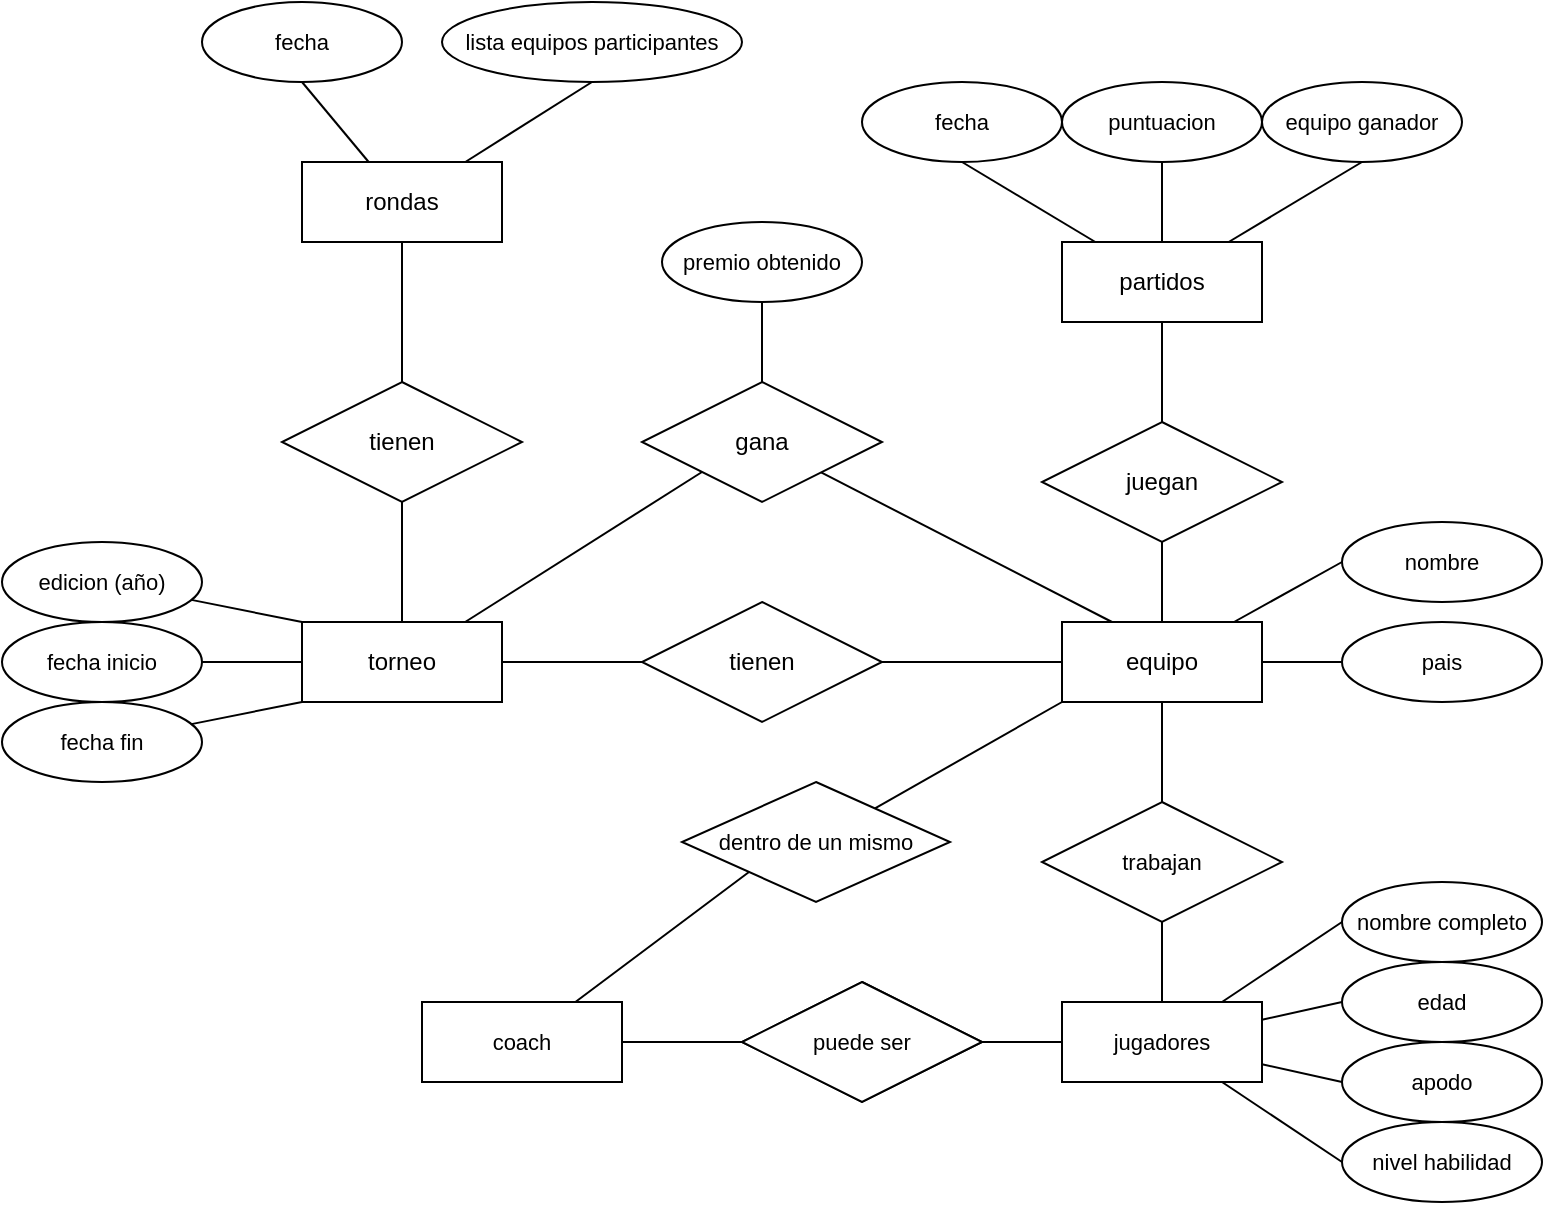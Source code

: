 <mxfile version="24.7.17">
  <diagram name="Página-1" id="QpFmvy-IGzjzQM-zCG0f">
    <mxGraphModel grid="1" page="1" gridSize="10" guides="1" tooltips="1" connect="1" arrows="1" fold="1" pageScale="1" pageWidth="827" pageHeight="1169" math="0" shadow="0">
      <root>
        <mxCell id="0" />
        <mxCell id="1" parent="0" />
        <mxCell id="uTb6xyaymKVgC9_db7KQ-4" style="rounded=0;orthogonalLoop=1;jettySize=auto;html=1;entryX=0;entryY=0.5;entryDx=0;entryDy=0;endArrow=none;endFill=0;" edge="1" parent="1" source="uTb6xyaymKVgC9_db7KQ-1" target="uTb6xyaymKVgC9_db7KQ-2">
          <mxGeometry relative="1" as="geometry" />
        </mxCell>
        <mxCell id="uTb6xyaymKVgC9_db7KQ-26" style="edgeStyle=none;shape=connector;rounded=0;orthogonalLoop=1;jettySize=auto;html=1;entryX=0.5;entryY=1;entryDx=0;entryDy=0;strokeColor=default;align=center;verticalAlign=middle;fontFamily=Helvetica;fontSize=11;fontColor=default;labelBackgroundColor=default;endArrow=none;endFill=0;" edge="1" parent="1" source="uTb6xyaymKVgC9_db7KQ-1" target="uTb6xyaymKVgC9_db7KQ-24">
          <mxGeometry relative="1" as="geometry" />
        </mxCell>
        <mxCell id="uTb6xyaymKVgC9_db7KQ-53" style="edgeStyle=none;shape=connector;rounded=0;orthogonalLoop=1;jettySize=auto;html=1;entryX=0;entryY=1;entryDx=0;entryDy=0;strokeColor=default;align=center;verticalAlign=middle;fontFamily=Helvetica;fontSize=11;fontColor=default;labelBackgroundColor=default;endArrow=none;endFill=0;" edge="1" parent="1" source="uTb6xyaymKVgC9_db7KQ-1" target="uTb6xyaymKVgC9_db7KQ-52">
          <mxGeometry relative="1" as="geometry" />
        </mxCell>
        <mxCell id="uTb6xyaymKVgC9_db7KQ-1" value="torneo" style="whiteSpace=wrap;html=1;align=center;" vertex="1" parent="1">
          <mxGeometry x="90" y="250" width="100" height="40" as="geometry" />
        </mxCell>
        <mxCell id="uTb6xyaymKVgC9_db7KQ-5" style="edgeStyle=none;shape=connector;rounded=0;orthogonalLoop=1;jettySize=auto;html=1;entryX=0;entryY=0.5;entryDx=0;entryDy=0;strokeColor=default;align=center;verticalAlign=middle;fontFamily=Helvetica;fontSize=11;fontColor=default;labelBackgroundColor=default;endArrow=none;endFill=0;" edge="1" parent="1" source="uTb6xyaymKVgC9_db7KQ-2" target="uTb6xyaymKVgC9_db7KQ-3">
          <mxGeometry relative="1" as="geometry" />
        </mxCell>
        <mxCell id="uTb6xyaymKVgC9_db7KQ-2" value="tienen" style="shape=rhombus;perimeter=rhombusPerimeter;whiteSpace=wrap;html=1;align=center;" vertex="1" parent="1">
          <mxGeometry x="260" y="240" width="120" height="60" as="geometry" />
        </mxCell>
        <mxCell id="uTb6xyaymKVgC9_db7KQ-9" style="edgeStyle=none;shape=connector;rounded=0;orthogonalLoop=1;jettySize=auto;html=1;entryX=0;entryY=0.5;entryDx=0;entryDy=0;strokeColor=default;align=center;verticalAlign=middle;fontFamily=Helvetica;fontSize=11;fontColor=default;labelBackgroundColor=default;endArrow=none;endFill=0;" edge="1" parent="1" source="uTb6xyaymKVgC9_db7KQ-3" target="uTb6xyaymKVgC9_db7KQ-6">
          <mxGeometry relative="1" as="geometry" />
        </mxCell>
        <mxCell id="uTb6xyaymKVgC9_db7KQ-10" style="edgeStyle=none;shape=connector;rounded=0;orthogonalLoop=1;jettySize=auto;html=1;entryX=0;entryY=0.5;entryDx=0;entryDy=0;strokeColor=default;align=center;verticalAlign=middle;fontFamily=Helvetica;fontSize=11;fontColor=default;labelBackgroundColor=default;endArrow=none;endFill=0;" edge="1" parent="1" source="uTb6xyaymKVgC9_db7KQ-3" target="uTb6xyaymKVgC9_db7KQ-7">
          <mxGeometry relative="1" as="geometry" />
        </mxCell>
        <mxCell id="uTb6xyaymKVgC9_db7KQ-14" style="edgeStyle=none;shape=connector;rounded=0;orthogonalLoop=1;jettySize=auto;html=1;entryX=0.5;entryY=0;entryDx=0;entryDy=0;strokeColor=default;align=center;verticalAlign=middle;fontFamily=Helvetica;fontSize=11;fontColor=default;labelBackgroundColor=default;endArrow=none;endFill=0;" edge="1" parent="1" source="uTb6xyaymKVgC9_db7KQ-3" target="uTb6xyaymKVgC9_db7KQ-13">
          <mxGeometry relative="1" as="geometry" />
        </mxCell>
        <mxCell id="uTb6xyaymKVgC9_db7KQ-34" style="edgeStyle=none;shape=connector;rounded=0;orthogonalLoop=1;jettySize=auto;html=1;entryX=0.5;entryY=1;entryDx=0;entryDy=0;strokeColor=default;align=center;verticalAlign=middle;fontFamily=Helvetica;fontSize=11;fontColor=default;labelBackgroundColor=default;endArrow=none;endFill=0;" edge="1" parent="1" source="uTb6xyaymKVgC9_db7KQ-3" target="uTb6xyaymKVgC9_db7KQ-32">
          <mxGeometry relative="1" as="geometry" />
        </mxCell>
        <mxCell id="uTb6xyaymKVgC9_db7KQ-3" value="equipo" style="whiteSpace=wrap;html=1;align=center;" vertex="1" parent="1">
          <mxGeometry x="470" y="250" width="100" height="40" as="geometry" />
        </mxCell>
        <mxCell id="uTb6xyaymKVgC9_db7KQ-6" value="nombre" style="ellipse;whiteSpace=wrap;html=1;align=center;fontFamily=Helvetica;fontSize=11;fontColor=default;labelBackgroundColor=default;" vertex="1" parent="1">
          <mxGeometry x="610" y="200" width="100" height="40" as="geometry" />
        </mxCell>
        <mxCell id="uTb6xyaymKVgC9_db7KQ-7" value="pais" style="ellipse;whiteSpace=wrap;html=1;align=center;fontFamily=Helvetica;fontSize=11;fontColor=default;labelBackgroundColor=default;" vertex="1" parent="1">
          <mxGeometry x="610" y="250" width="100" height="40" as="geometry" />
        </mxCell>
        <mxCell id="uTb6xyaymKVgC9_db7KQ-20" style="edgeStyle=none;shape=connector;rounded=0;orthogonalLoop=1;jettySize=auto;html=1;entryX=0;entryY=0.5;entryDx=0;entryDy=0;strokeColor=default;align=center;verticalAlign=middle;fontFamily=Helvetica;fontSize=11;fontColor=default;labelBackgroundColor=default;endArrow=none;endFill=0;" edge="1" parent="1" source="uTb6xyaymKVgC9_db7KQ-12" target="uTb6xyaymKVgC9_db7KQ-16">
          <mxGeometry relative="1" as="geometry" />
        </mxCell>
        <mxCell id="uTb6xyaymKVgC9_db7KQ-21" style="edgeStyle=none;shape=connector;rounded=0;orthogonalLoop=1;jettySize=auto;html=1;entryX=0;entryY=0.5;entryDx=0;entryDy=0;strokeColor=default;align=center;verticalAlign=middle;fontFamily=Helvetica;fontSize=11;fontColor=default;labelBackgroundColor=default;endArrow=none;endFill=0;" edge="1" parent="1" source="uTb6xyaymKVgC9_db7KQ-12" target="uTb6xyaymKVgC9_db7KQ-17">
          <mxGeometry relative="1" as="geometry" />
        </mxCell>
        <mxCell id="uTb6xyaymKVgC9_db7KQ-22" style="edgeStyle=none;shape=connector;rounded=0;orthogonalLoop=1;jettySize=auto;html=1;entryX=0;entryY=0.5;entryDx=0;entryDy=0;strokeColor=default;align=center;verticalAlign=middle;fontFamily=Helvetica;fontSize=11;fontColor=default;labelBackgroundColor=default;endArrow=none;endFill=0;" edge="1" parent="1" source="uTb6xyaymKVgC9_db7KQ-12" target="uTb6xyaymKVgC9_db7KQ-18">
          <mxGeometry relative="1" as="geometry" />
        </mxCell>
        <mxCell id="uTb6xyaymKVgC9_db7KQ-23" style="edgeStyle=none;shape=connector;rounded=0;orthogonalLoop=1;jettySize=auto;html=1;entryX=0;entryY=0.5;entryDx=0;entryDy=0;strokeColor=default;align=center;verticalAlign=middle;fontFamily=Helvetica;fontSize=11;fontColor=default;labelBackgroundColor=default;endArrow=none;endFill=0;" edge="1" parent="1" source="uTb6xyaymKVgC9_db7KQ-12" target="uTb6xyaymKVgC9_db7KQ-19">
          <mxGeometry relative="1" as="geometry" />
        </mxCell>
        <mxCell id="uTb6xyaymKVgC9_db7KQ-12" value="jugadores" style="whiteSpace=wrap;html=1;align=center;fontFamily=Helvetica;fontSize=11;fontColor=default;labelBackgroundColor=default;" vertex="1" parent="1">
          <mxGeometry x="470" y="440" width="100" height="40" as="geometry" />
        </mxCell>
        <mxCell id="uTb6xyaymKVgC9_db7KQ-15" style="edgeStyle=none;shape=connector;rounded=0;orthogonalLoop=1;jettySize=auto;html=1;entryX=0.5;entryY=0;entryDx=0;entryDy=0;strokeColor=default;align=center;verticalAlign=middle;fontFamily=Helvetica;fontSize=11;fontColor=default;labelBackgroundColor=default;endArrow=none;endFill=0;" edge="1" parent="1" source="uTb6xyaymKVgC9_db7KQ-13" target="uTb6xyaymKVgC9_db7KQ-12">
          <mxGeometry relative="1" as="geometry" />
        </mxCell>
        <mxCell id="uTb6xyaymKVgC9_db7KQ-13" value="trabajan" style="shape=rhombus;perimeter=rhombusPerimeter;whiteSpace=wrap;html=1;align=center;fontFamily=Helvetica;fontSize=11;fontColor=default;labelBackgroundColor=default;" vertex="1" parent="1">
          <mxGeometry x="460" y="340" width="120" height="60" as="geometry" />
        </mxCell>
        <mxCell id="uTb6xyaymKVgC9_db7KQ-16" value="nombre completo" style="ellipse;whiteSpace=wrap;html=1;align=center;fontFamily=Helvetica;fontSize=11;fontColor=default;labelBackgroundColor=default;" vertex="1" parent="1">
          <mxGeometry x="610" y="380" width="100" height="40" as="geometry" />
        </mxCell>
        <mxCell id="uTb6xyaymKVgC9_db7KQ-17" value="edad" style="ellipse;whiteSpace=wrap;html=1;align=center;fontFamily=Helvetica;fontSize=11;fontColor=default;labelBackgroundColor=default;" vertex="1" parent="1">
          <mxGeometry x="610" y="420" width="100" height="40" as="geometry" />
        </mxCell>
        <mxCell id="uTb6xyaymKVgC9_db7KQ-18" value="apodo" style="ellipse;whiteSpace=wrap;html=1;align=center;fontFamily=Helvetica;fontSize=11;fontColor=default;labelBackgroundColor=default;" vertex="1" parent="1">
          <mxGeometry x="610" y="460" width="100" height="40" as="geometry" />
        </mxCell>
        <mxCell id="uTb6xyaymKVgC9_db7KQ-19" value="nivel habilidad" style="ellipse;whiteSpace=wrap;html=1;align=center;fontFamily=Helvetica;fontSize=11;fontColor=default;labelBackgroundColor=default;" vertex="1" parent="1">
          <mxGeometry x="610" y="500" width="100" height="40" as="geometry" />
        </mxCell>
        <mxCell id="uTb6xyaymKVgC9_db7KQ-27" style="edgeStyle=none;shape=connector;rounded=0;orthogonalLoop=1;jettySize=auto;html=1;entryX=0.5;entryY=1;entryDx=0;entryDy=0;strokeColor=default;align=center;verticalAlign=middle;fontFamily=Helvetica;fontSize=11;fontColor=default;labelBackgroundColor=default;endArrow=none;endFill=0;" edge="1" parent="1" source="uTb6xyaymKVgC9_db7KQ-24" target="uTb6xyaymKVgC9_db7KQ-25">
          <mxGeometry relative="1" as="geometry" />
        </mxCell>
        <mxCell id="uTb6xyaymKVgC9_db7KQ-24" value="tienen" style="shape=rhombus;perimeter=rhombusPerimeter;whiteSpace=wrap;html=1;align=center;" vertex="1" parent="1">
          <mxGeometry x="80" y="130" width="120" height="60" as="geometry" />
        </mxCell>
        <mxCell id="uTb6xyaymKVgC9_db7KQ-30" style="edgeStyle=none;shape=connector;rounded=0;orthogonalLoop=1;jettySize=auto;html=1;entryX=0.5;entryY=1;entryDx=0;entryDy=0;strokeColor=default;align=center;verticalAlign=middle;fontFamily=Helvetica;fontSize=11;fontColor=default;labelBackgroundColor=default;endArrow=none;endFill=0;" edge="1" parent="1" source="uTb6xyaymKVgC9_db7KQ-25" target="uTb6xyaymKVgC9_db7KQ-28">
          <mxGeometry relative="1" as="geometry" />
        </mxCell>
        <mxCell id="uTb6xyaymKVgC9_db7KQ-31" style="edgeStyle=none;shape=connector;rounded=0;orthogonalLoop=1;jettySize=auto;html=1;entryX=0.5;entryY=1;entryDx=0;entryDy=0;strokeColor=default;align=center;verticalAlign=middle;fontFamily=Helvetica;fontSize=11;fontColor=default;labelBackgroundColor=default;endArrow=none;endFill=0;" edge="1" parent="1" source="uTb6xyaymKVgC9_db7KQ-25" target="uTb6xyaymKVgC9_db7KQ-29">
          <mxGeometry relative="1" as="geometry" />
        </mxCell>
        <mxCell id="uTb6xyaymKVgC9_db7KQ-25" value="rondas" style="whiteSpace=wrap;html=1;align=center;" vertex="1" parent="1">
          <mxGeometry x="90" y="20" width="100" height="40" as="geometry" />
        </mxCell>
        <mxCell id="uTb6xyaymKVgC9_db7KQ-28" value="fecha" style="ellipse;whiteSpace=wrap;html=1;align=center;fontFamily=Helvetica;fontSize=11;fontColor=default;labelBackgroundColor=default;" vertex="1" parent="1">
          <mxGeometry x="40" y="-60" width="100" height="40" as="geometry" />
        </mxCell>
        <mxCell id="uTb6xyaymKVgC9_db7KQ-29" value="lista equipos participantes" style="ellipse;whiteSpace=wrap;html=1;align=center;fontFamily=Helvetica;fontSize=11;fontColor=default;labelBackgroundColor=default;" vertex="1" parent="1">
          <mxGeometry x="160" y="-60" width="150" height="40" as="geometry" />
        </mxCell>
        <mxCell id="uTb6xyaymKVgC9_db7KQ-35" style="edgeStyle=none;shape=connector;rounded=0;orthogonalLoop=1;jettySize=auto;html=1;entryX=0.5;entryY=1;entryDx=0;entryDy=0;strokeColor=default;align=center;verticalAlign=middle;fontFamily=Helvetica;fontSize=11;fontColor=default;labelBackgroundColor=default;endArrow=none;endFill=0;" edge="1" parent="1" source="uTb6xyaymKVgC9_db7KQ-32" target="uTb6xyaymKVgC9_db7KQ-33">
          <mxGeometry relative="1" as="geometry" />
        </mxCell>
        <mxCell id="uTb6xyaymKVgC9_db7KQ-32" value="juegan" style="shape=rhombus;perimeter=rhombusPerimeter;whiteSpace=wrap;html=1;align=center;" vertex="1" parent="1">
          <mxGeometry x="460" y="150" width="120" height="60" as="geometry" />
        </mxCell>
        <mxCell id="uTb6xyaymKVgC9_db7KQ-39" style="edgeStyle=none;shape=connector;rounded=0;orthogonalLoop=1;jettySize=auto;html=1;entryX=0.5;entryY=1;entryDx=0;entryDy=0;strokeColor=default;align=center;verticalAlign=middle;fontFamily=Helvetica;fontSize=11;fontColor=default;labelBackgroundColor=default;endArrow=none;endFill=0;" edge="1" parent="1" source="uTb6xyaymKVgC9_db7KQ-33" target="uTb6xyaymKVgC9_db7KQ-36">
          <mxGeometry relative="1" as="geometry" />
        </mxCell>
        <mxCell id="uTb6xyaymKVgC9_db7KQ-40" style="edgeStyle=none;shape=connector;rounded=0;orthogonalLoop=1;jettySize=auto;html=1;strokeColor=default;align=center;verticalAlign=middle;fontFamily=Helvetica;fontSize=11;fontColor=default;labelBackgroundColor=default;endArrow=none;endFill=0;" edge="1" parent="1" source="uTb6xyaymKVgC9_db7KQ-33" target="uTb6xyaymKVgC9_db7KQ-37">
          <mxGeometry relative="1" as="geometry" />
        </mxCell>
        <mxCell id="uTb6xyaymKVgC9_db7KQ-41" style="edgeStyle=none;shape=connector;rounded=0;orthogonalLoop=1;jettySize=auto;html=1;entryX=0.5;entryY=1;entryDx=0;entryDy=0;strokeColor=default;align=center;verticalAlign=middle;fontFamily=Helvetica;fontSize=11;fontColor=default;labelBackgroundColor=default;endArrow=none;endFill=0;" edge="1" parent="1" source="uTb6xyaymKVgC9_db7KQ-33" target="uTb6xyaymKVgC9_db7KQ-38">
          <mxGeometry relative="1" as="geometry" />
        </mxCell>
        <mxCell id="uTb6xyaymKVgC9_db7KQ-33" value="partidos" style="whiteSpace=wrap;html=1;align=center;" vertex="1" parent="1">
          <mxGeometry x="470" y="60" width="100" height="40" as="geometry" />
        </mxCell>
        <mxCell id="uTb6xyaymKVgC9_db7KQ-36" value="fecha" style="ellipse;whiteSpace=wrap;html=1;align=center;fontFamily=Helvetica;fontSize=11;fontColor=default;labelBackgroundColor=default;" vertex="1" parent="1">
          <mxGeometry x="370" y="-20" width="100" height="40" as="geometry" />
        </mxCell>
        <mxCell id="uTb6xyaymKVgC9_db7KQ-37" value="puntuacion" style="ellipse;whiteSpace=wrap;html=1;align=center;fontFamily=Helvetica;fontSize=11;fontColor=default;labelBackgroundColor=default;" vertex="1" parent="1">
          <mxGeometry x="470" y="-20" width="100" height="40" as="geometry" />
        </mxCell>
        <mxCell id="uTb6xyaymKVgC9_db7KQ-38" value="equipo ganador" style="ellipse;whiteSpace=wrap;html=1;align=center;fontFamily=Helvetica;fontSize=11;fontColor=default;labelBackgroundColor=default;" vertex="1" parent="1">
          <mxGeometry x="570" y="-20" width="100" height="40" as="geometry" />
        </mxCell>
        <mxCell id="uTb6xyaymKVgC9_db7KQ-45" style="edgeStyle=none;shape=connector;rounded=0;orthogonalLoop=1;jettySize=auto;html=1;entryX=0;entryY=0.5;entryDx=0;entryDy=0;strokeColor=default;align=center;verticalAlign=middle;fontFamily=Helvetica;fontSize=11;fontColor=default;labelBackgroundColor=default;endArrow=none;endFill=0;" edge="1" parent="1" source="uTb6xyaymKVgC9_db7KQ-42" target="uTb6xyaymKVgC9_db7KQ-12">
          <mxGeometry relative="1" as="geometry" />
        </mxCell>
        <mxCell id="uTb6xyaymKVgC9_db7KQ-42" value="puede ser" style="shape=rhombus;perimeter=rhombusPerimeter;whiteSpace=wrap;html=1;align=center;fontFamily=Helvetica;fontSize=11;fontColor=default;labelBackgroundColor=default;" vertex="1" parent="1">
          <mxGeometry x="310" y="430" width="120" height="60" as="geometry" />
        </mxCell>
        <mxCell id="uTb6xyaymKVgC9_db7KQ-44" style="edgeStyle=none;shape=connector;rounded=0;orthogonalLoop=1;jettySize=auto;html=1;entryX=0;entryY=0.5;entryDx=0;entryDy=0;strokeColor=default;align=center;verticalAlign=middle;fontFamily=Helvetica;fontSize=11;fontColor=default;labelBackgroundColor=default;endArrow=none;endFill=0;" edge="1" parent="1" source="uTb6xyaymKVgC9_db7KQ-43" target="uTb6xyaymKVgC9_db7KQ-42">
          <mxGeometry relative="1" as="geometry" />
        </mxCell>
        <mxCell id="uTb6xyaymKVgC9_db7KQ-50" style="edgeStyle=none;shape=connector;rounded=0;orthogonalLoop=1;jettySize=auto;html=1;entryX=0;entryY=1;entryDx=0;entryDy=0;strokeColor=default;align=center;verticalAlign=middle;fontFamily=Helvetica;fontSize=11;fontColor=default;labelBackgroundColor=default;endArrow=none;endFill=0;" edge="1" parent="1" source="uTb6xyaymKVgC9_db7KQ-43" target="uTb6xyaymKVgC9_db7KQ-49">
          <mxGeometry relative="1" as="geometry" />
        </mxCell>
        <mxCell id="uTb6xyaymKVgC9_db7KQ-43" value="coach" style="whiteSpace=wrap;html=1;align=center;fontFamily=Helvetica;fontSize=11;fontColor=default;labelBackgroundColor=default;" vertex="1" parent="1">
          <mxGeometry x="150" y="440" width="100" height="40" as="geometry" />
        </mxCell>
        <mxCell id="uTb6xyaymKVgC9_db7KQ-48" value="puede ser" style="shape=rhombus;perimeter=rhombusPerimeter;whiteSpace=wrap;html=1;align=center;fontFamily=Helvetica;fontSize=11;fontColor=default;labelBackgroundColor=default;" vertex="1" parent="1">
          <mxGeometry x="310" y="430" width="120" height="60" as="geometry" />
        </mxCell>
        <mxCell id="uTb6xyaymKVgC9_db7KQ-51" style="edgeStyle=none;shape=connector;rounded=0;orthogonalLoop=1;jettySize=auto;html=1;entryX=0;entryY=1;entryDx=0;entryDy=0;strokeColor=default;align=center;verticalAlign=middle;fontFamily=Helvetica;fontSize=11;fontColor=default;labelBackgroundColor=default;endArrow=none;endFill=0;" edge="1" parent="1" source="uTb6xyaymKVgC9_db7KQ-49" target="uTb6xyaymKVgC9_db7KQ-3">
          <mxGeometry relative="1" as="geometry" />
        </mxCell>
        <mxCell id="uTb6xyaymKVgC9_db7KQ-49" value="dentro de un mismo" style="shape=rhombus;perimeter=rhombusPerimeter;whiteSpace=wrap;html=1;align=center;fontFamily=Helvetica;fontSize=11;fontColor=default;labelBackgroundColor=default;" vertex="1" parent="1">
          <mxGeometry x="280" y="330" width="134" height="60" as="geometry" />
        </mxCell>
        <mxCell id="uTb6xyaymKVgC9_db7KQ-54" style="edgeStyle=none;shape=connector;rounded=0;orthogonalLoop=1;jettySize=auto;html=1;entryX=0.25;entryY=0;entryDx=0;entryDy=0;strokeColor=default;align=center;verticalAlign=middle;fontFamily=Helvetica;fontSize=11;fontColor=default;labelBackgroundColor=default;endArrow=none;endFill=0;" edge="1" parent="1" source="uTb6xyaymKVgC9_db7KQ-52" target="uTb6xyaymKVgC9_db7KQ-3">
          <mxGeometry relative="1" as="geometry" />
        </mxCell>
        <mxCell id="uTb6xyaymKVgC9_db7KQ-56" style="edgeStyle=none;shape=connector;rounded=0;orthogonalLoop=1;jettySize=auto;html=1;entryX=0.5;entryY=1;entryDx=0;entryDy=0;strokeColor=default;align=center;verticalAlign=middle;fontFamily=Helvetica;fontSize=11;fontColor=default;labelBackgroundColor=default;endArrow=none;endFill=0;" edge="1" parent="1" source="uTb6xyaymKVgC9_db7KQ-52" target="uTb6xyaymKVgC9_db7KQ-55">
          <mxGeometry relative="1" as="geometry" />
        </mxCell>
        <mxCell id="uTb6xyaymKVgC9_db7KQ-52" value="gana" style="shape=rhombus;perimeter=rhombusPerimeter;whiteSpace=wrap;html=1;align=center;" vertex="1" parent="1">
          <mxGeometry x="260" y="130" width="120" height="60" as="geometry" />
        </mxCell>
        <mxCell id="uTb6xyaymKVgC9_db7KQ-55" value="premio obtenido" style="ellipse;whiteSpace=wrap;html=1;align=center;fontFamily=Helvetica;fontSize=11;fontColor=default;labelBackgroundColor=default;" vertex="1" parent="1">
          <mxGeometry x="270" y="50" width="100" height="40" as="geometry" />
        </mxCell>
        <mxCell id="uTb6xyaymKVgC9_db7KQ-60" style="edgeStyle=none;shape=connector;rounded=0;orthogonalLoop=1;jettySize=auto;html=1;entryX=0;entryY=0;entryDx=0;entryDy=0;strokeColor=default;align=center;verticalAlign=middle;fontFamily=Helvetica;fontSize=11;fontColor=default;labelBackgroundColor=default;endArrow=none;endFill=0;" edge="1" parent="1" source="uTb6xyaymKVgC9_db7KQ-57" target="uTb6xyaymKVgC9_db7KQ-1">
          <mxGeometry relative="1" as="geometry" />
        </mxCell>
        <mxCell id="uTb6xyaymKVgC9_db7KQ-57" value="edicion (año)" style="ellipse;whiteSpace=wrap;html=1;align=center;fontFamily=Helvetica;fontSize=11;fontColor=default;labelBackgroundColor=default;" vertex="1" parent="1">
          <mxGeometry x="-60" y="210" width="100" height="40" as="geometry" />
        </mxCell>
        <mxCell id="uTb6xyaymKVgC9_db7KQ-61" style="edgeStyle=none;shape=connector;rounded=0;orthogonalLoop=1;jettySize=auto;html=1;entryX=0;entryY=0.5;entryDx=0;entryDy=0;strokeColor=default;align=center;verticalAlign=middle;fontFamily=Helvetica;fontSize=11;fontColor=default;labelBackgroundColor=default;endArrow=none;endFill=0;" edge="1" parent="1" source="uTb6xyaymKVgC9_db7KQ-58" target="uTb6xyaymKVgC9_db7KQ-1">
          <mxGeometry relative="1" as="geometry" />
        </mxCell>
        <mxCell id="uTb6xyaymKVgC9_db7KQ-58" value="fecha inicio" style="ellipse;whiteSpace=wrap;html=1;align=center;fontFamily=Helvetica;fontSize=11;fontColor=default;labelBackgroundColor=default;" vertex="1" parent="1">
          <mxGeometry x="-60" y="250" width="100" height="40" as="geometry" />
        </mxCell>
        <mxCell id="uTb6xyaymKVgC9_db7KQ-62" style="edgeStyle=none;shape=connector;rounded=0;orthogonalLoop=1;jettySize=auto;html=1;entryX=0;entryY=1;entryDx=0;entryDy=0;strokeColor=default;align=center;verticalAlign=middle;fontFamily=Helvetica;fontSize=11;fontColor=default;labelBackgroundColor=default;endArrow=none;endFill=0;" edge="1" parent="1" source="uTb6xyaymKVgC9_db7KQ-59" target="uTb6xyaymKVgC9_db7KQ-1">
          <mxGeometry relative="1" as="geometry" />
        </mxCell>
        <mxCell id="uTb6xyaymKVgC9_db7KQ-59" value="fecha fin" style="ellipse;whiteSpace=wrap;html=1;align=center;fontFamily=Helvetica;fontSize=11;fontColor=default;labelBackgroundColor=default;" vertex="1" parent="1">
          <mxGeometry x="-60" y="290" width="100" height="40" as="geometry" />
        </mxCell>
      </root>
    </mxGraphModel>
  </diagram>
</mxfile>
